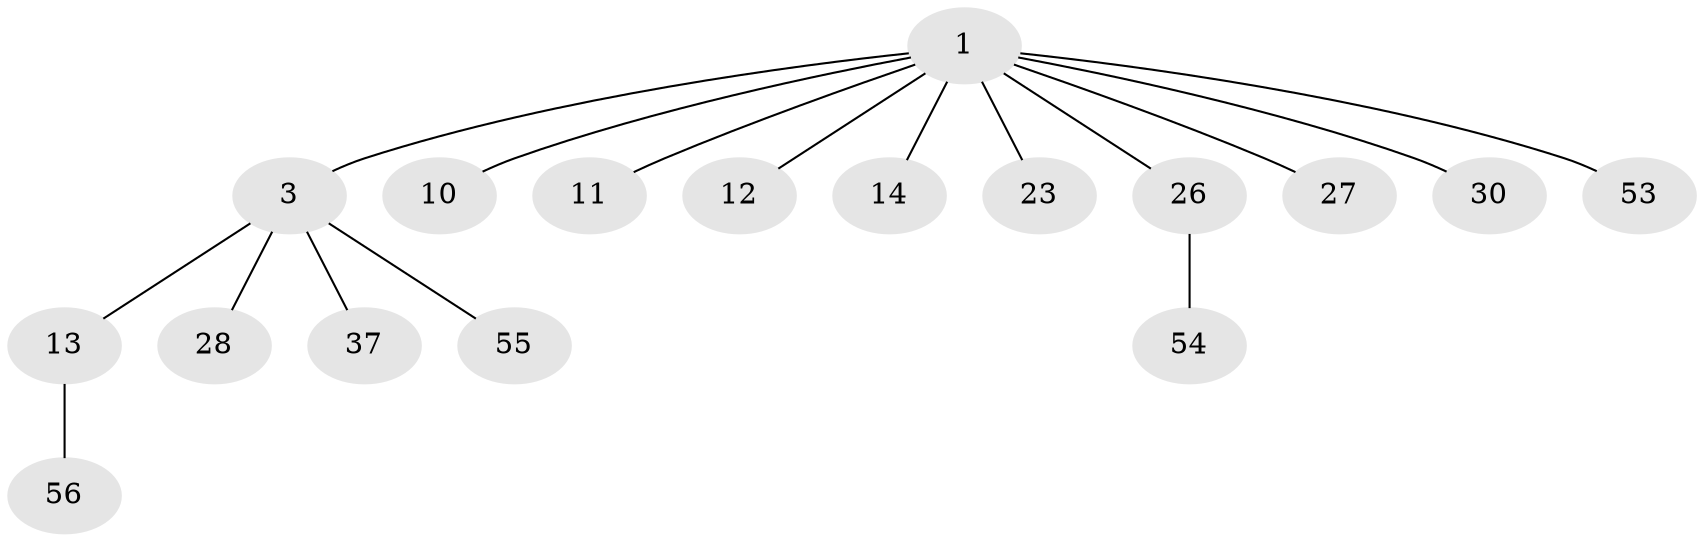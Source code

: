 // original degree distribution, {4: 0.0847457627118644, 5: 0.05084745762711865, 6: 0.03389830508474576, 2: 0.13559322033898305, 3: 0.1016949152542373, 1: 0.5932203389830508}
// Generated by graph-tools (version 1.1) at 2025/19/03/04/25 18:19:14]
// undirected, 17 vertices, 16 edges
graph export_dot {
graph [start="1"]
  node [color=gray90,style=filled];
  1 [super="+2+7+5+4"];
  3 [super="+16+43+6+15"];
  10 [super="+17"];
  11;
  12;
  13 [super="+48+32+24"];
  14;
  23;
  26 [super="+31+33"];
  27 [super="+46+49"];
  28;
  30;
  37;
  53;
  54 [super="+58"];
  55;
  56;
  1 -- 3;
  1 -- 53;
  1 -- 26;
  1 -- 12;
  1 -- 30;
  1 -- 11;
  1 -- 27;
  1 -- 10;
  1 -- 14;
  1 -- 23;
  3 -- 37;
  3 -- 28;
  3 -- 13;
  3 -- 55;
  13 -- 56;
  26 -- 54;
}
